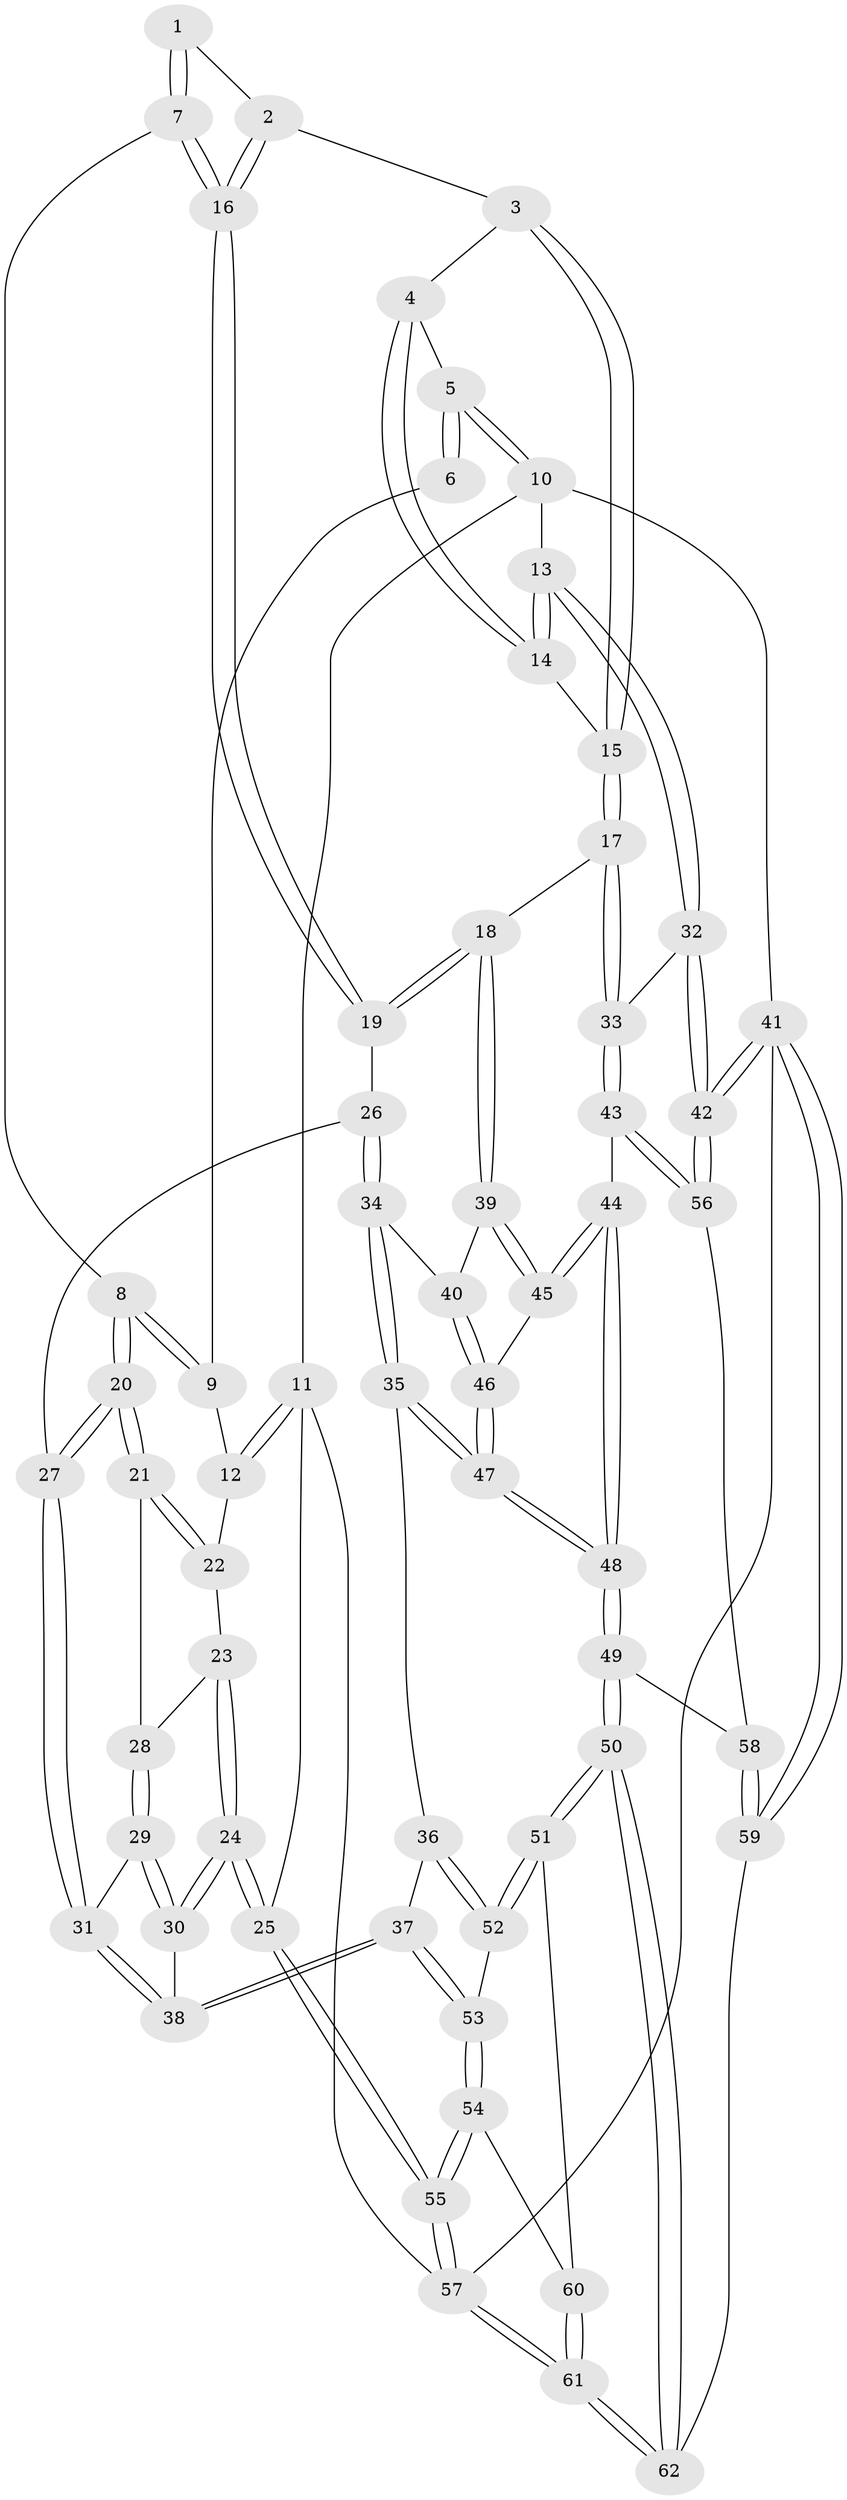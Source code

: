 // coarse degree distribution, {3: 0.2777777777777778, 8: 0.05555555555555555, 5: 0.2222222222222222, 4: 0.2777777777777778, 7: 0.05555555555555555, 6: 0.1111111111111111}
// Generated by graph-tools (version 1.1) at 2025/21/03/04/25 18:21:20]
// undirected, 62 vertices, 152 edges
graph export_dot {
graph [start="1"]
  node [color=gray90,style=filled];
  1 [pos="+0.5895205683888406+0.07030413270589216"];
  2 [pos="+0.7900393926949351+0.07067387153761312"];
  3 [pos="+0.8140092144904668+0.047565516907082786"];
  4 [pos="+0.9223285786268848+0"];
  5 [pos="+0.9395677778905676+0"];
  6 [pos="+0.42451704365492743+0"];
  7 [pos="+0.5812271071719067+0.17317995782613785"];
  8 [pos="+0.46715782569506387+0.18173297389671483"];
  9 [pos="+0.33408402422817784+0"];
  10 [pos="+1+0"];
  11 [pos="+0+0"];
  12 [pos="+0.0556891090499825+0"];
  13 [pos="+1+0.30855165088193826"];
  14 [pos="+0.9796565570609069+0.29028799570755986"];
  15 [pos="+0.9195915767885111+0.29188188996665654"];
  16 [pos="+0.6844751793475364+0.2098044305386941"];
  17 [pos="+0.7685129766816098+0.42888704680211737"];
  18 [pos="+0.7495740375526807+0.42398706274205583"];
  19 [pos="+0.695818448261167+0.3470613515135352"];
  20 [pos="+0.40960129141019186+0.32327637006036847"];
  21 [pos="+0.27705504871101366+0.26468752523698963"];
  22 [pos="+0.10422818022107908+0"];
  23 [pos="+0.09233014923431901+0.29727007459898475"];
  24 [pos="+0+0.45926319083190337"];
  25 [pos="+0+0.46834943993534417"];
  26 [pos="+0.4115626807897977+0.32836347871639043"];
  27 [pos="+0.4115103411928535+0.32831502114301814"];
  28 [pos="+0.1868976673000624+0.3330639395245855"];
  29 [pos="+0.18528821953795102+0.3614593683281388"];
  30 [pos="+0.11058085797856995+0.47937788302097484"];
  31 [pos="+0.28133395770202557+0.4525236728261613"];
  32 [pos="+1+0.4480990515632165"];
  33 [pos="+0.8354739283196215+0.5084547628109956"];
  34 [pos="+0.47643217994918685+0.5154880692341984"];
  35 [pos="+0.4604409750622177+0.5429199103904858"];
  36 [pos="+0.45950214499026265+0.543667145805557"];
  37 [pos="+0.24377346604802727+0.5809460762599821"];
  38 [pos="+0.23631802833189078+0.5620856358241961"];
  39 [pos="+0.6486435089919096+0.5044994928605678"];
  40 [pos="+0.4961590141845404+0.5147708182344238"];
  41 [pos="+1+1"];
  42 [pos="+1+0.7304280079099544"];
  43 [pos="+0.8571381291748724+0.6337381501328211"];
  44 [pos="+0.7584079690776024+0.693439769085719"];
  45 [pos="+0.6411651580652244+0.5956001253289687"];
  46 [pos="+0.605366305662958+0.6600890151054567"];
  47 [pos="+0.5814968748391369+0.7088522717887186"];
  48 [pos="+0.577563670234999+0.9166794239106225"];
  49 [pos="+0.5705216015128778+0.9366669105130034"];
  50 [pos="+0.5672241708002981+0.9425350143741908"];
  51 [pos="+0.4333011598446358+0.8534698258165715"];
  52 [pos="+0.40316012909659393+0.7816887500945625"];
  53 [pos="+0.23794418906321577+0.6174112021752514"];
  54 [pos="+0.027647936135825998+0.808111618071385"];
  55 [pos="+0+0.8885485574167555"];
  56 [pos="+0.938392115712942+0.706424924793395"];
  57 [pos="+0+1"];
  58 [pos="+0.9016707438791177+0.779942581904201"];
  59 [pos="+0.9430963071344778+1"];
  60 [pos="+0.28625267204779503+0.8682995805258824"];
  61 [pos="+0.04894974129950759+1"];
  62 [pos="+0.5977423607920412+1"];
  1 -- 2;
  1 -- 7;
  1 -- 7;
  2 -- 3;
  2 -- 16;
  2 -- 16;
  3 -- 4;
  3 -- 15;
  3 -- 15;
  4 -- 5;
  4 -- 14;
  4 -- 14;
  5 -- 6;
  5 -- 6;
  5 -- 10;
  5 -- 10;
  6 -- 9;
  7 -- 8;
  7 -- 16;
  7 -- 16;
  8 -- 9;
  8 -- 9;
  8 -- 20;
  8 -- 20;
  9 -- 12;
  10 -- 11;
  10 -- 13;
  10 -- 41;
  11 -- 12;
  11 -- 12;
  11 -- 25;
  11 -- 57;
  12 -- 22;
  13 -- 14;
  13 -- 14;
  13 -- 32;
  13 -- 32;
  14 -- 15;
  15 -- 17;
  15 -- 17;
  16 -- 19;
  16 -- 19;
  17 -- 18;
  17 -- 33;
  17 -- 33;
  18 -- 19;
  18 -- 19;
  18 -- 39;
  18 -- 39;
  19 -- 26;
  20 -- 21;
  20 -- 21;
  20 -- 27;
  20 -- 27;
  21 -- 22;
  21 -- 22;
  21 -- 28;
  22 -- 23;
  23 -- 24;
  23 -- 24;
  23 -- 28;
  24 -- 25;
  24 -- 25;
  24 -- 30;
  24 -- 30;
  25 -- 55;
  25 -- 55;
  26 -- 27;
  26 -- 34;
  26 -- 34;
  27 -- 31;
  27 -- 31;
  28 -- 29;
  28 -- 29;
  29 -- 30;
  29 -- 30;
  29 -- 31;
  30 -- 38;
  31 -- 38;
  31 -- 38;
  32 -- 33;
  32 -- 42;
  32 -- 42;
  33 -- 43;
  33 -- 43;
  34 -- 35;
  34 -- 35;
  34 -- 40;
  35 -- 36;
  35 -- 47;
  35 -- 47;
  36 -- 37;
  36 -- 52;
  36 -- 52;
  37 -- 38;
  37 -- 38;
  37 -- 53;
  37 -- 53;
  39 -- 40;
  39 -- 45;
  39 -- 45;
  40 -- 46;
  40 -- 46;
  41 -- 42;
  41 -- 42;
  41 -- 59;
  41 -- 59;
  41 -- 57;
  42 -- 56;
  42 -- 56;
  43 -- 44;
  43 -- 56;
  43 -- 56;
  44 -- 45;
  44 -- 45;
  44 -- 48;
  44 -- 48;
  45 -- 46;
  46 -- 47;
  46 -- 47;
  47 -- 48;
  47 -- 48;
  48 -- 49;
  48 -- 49;
  49 -- 50;
  49 -- 50;
  49 -- 58;
  50 -- 51;
  50 -- 51;
  50 -- 62;
  50 -- 62;
  51 -- 52;
  51 -- 52;
  51 -- 60;
  52 -- 53;
  53 -- 54;
  53 -- 54;
  54 -- 55;
  54 -- 55;
  54 -- 60;
  55 -- 57;
  55 -- 57;
  56 -- 58;
  57 -- 61;
  57 -- 61;
  58 -- 59;
  58 -- 59;
  59 -- 62;
  60 -- 61;
  60 -- 61;
  61 -- 62;
  61 -- 62;
}
